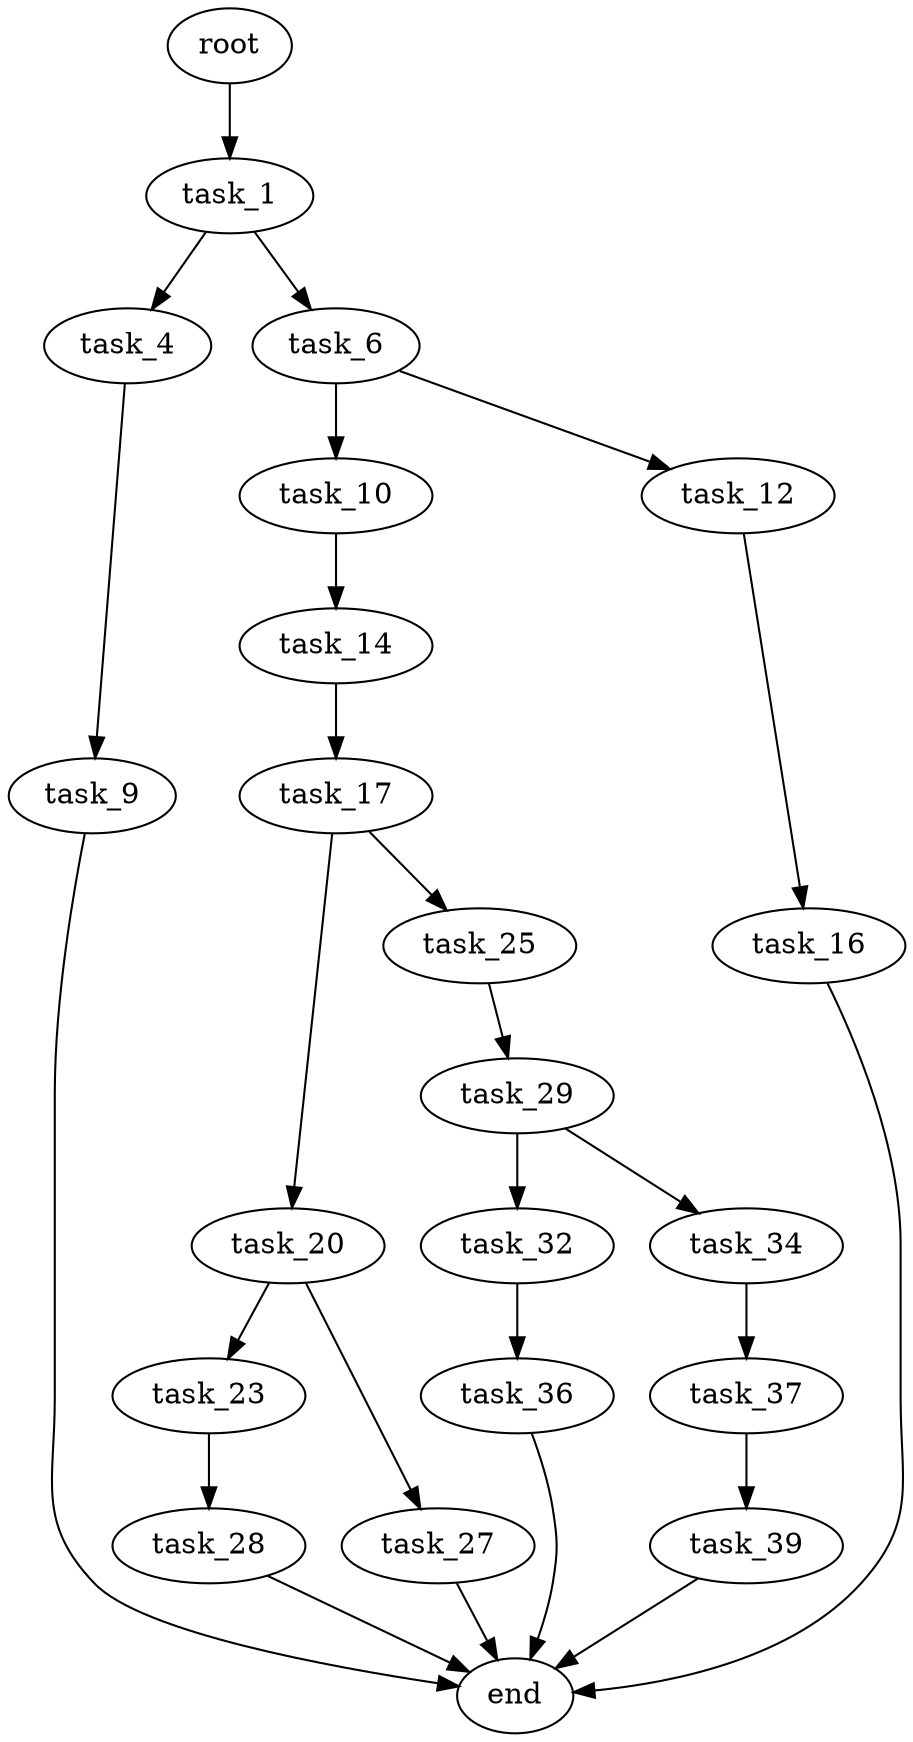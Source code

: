 digraph G {
  root [size="0.000000"];
  task_1 [size="776876193155.000000"];
  task_4 [size="455492422216.000000"];
  task_6 [size="13921736435.000000"];
  task_9 [size="6030065273.000000"];
  task_10 [size="500084641888.000000"];
  task_12 [size="81535471223.000000"];
  end [size="0.000000"];
  task_14 [size="10092415764.000000"];
  task_16 [size="782757789696.000000"];
  task_17 [size="181661703788.000000"];
  task_20 [size="48652185516.000000"];
  task_25 [size="134217728000.000000"];
  task_23 [size="28991029248.000000"];
  task_27 [size="782550190862.000000"];
  task_28 [size="6865458334.000000"];
  task_29 [size="12991538592.000000"];
  task_32 [size="549755813888.000000"];
  task_34 [size="68719476736.000000"];
  task_36 [size="20075539317.000000"];
  task_37 [size="400975444037.000000"];
  task_39 [size="28991029248.000000"];

  root -> task_1 [size="1.000000"];
  task_1 -> task_4 [size="679477248.000000"];
  task_1 -> task_6 [size="679477248.000000"];
  task_4 -> task_9 [size="536870912.000000"];
  task_6 -> task_10 [size="301989888.000000"];
  task_6 -> task_12 [size="301989888.000000"];
  task_9 -> end [size="1.000000"];
  task_10 -> task_14 [size="536870912.000000"];
  task_12 -> task_16 [size="75497472.000000"];
  task_14 -> task_17 [size="536870912.000000"];
  task_16 -> end [size="1.000000"];
  task_17 -> task_20 [size="209715200.000000"];
  task_17 -> task_25 [size="209715200.000000"];
  task_20 -> task_23 [size="838860800.000000"];
  task_20 -> task_27 [size="838860800.000000"];
  task_25 -> task_29 [size="209715200.000000"];
  task_23 -> task_28 [size="75497472.000000"];
  task_27 -> end [size="1.000000"];
  task_28 -> end [size="1.000000"];
  task_29 -> task_32 [size="209715200.000000"];
  task_29 -> task_34 [size="209715200.000000"];
  task_32 -> task_36 [size="536870912.000000"];
  task_34 -> task_37 [size="134217728.000000"];
  task_36 -> end [size="1.000000"];
  task_37 -> task_39 [size="301989888.000000"];
  task_39 -> end [size="1.000000"];
}
